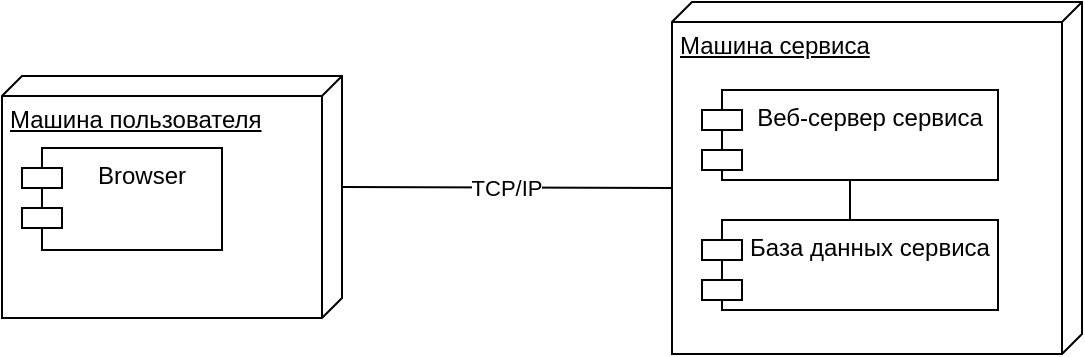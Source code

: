 <mxfile version="17.1.3" type="device"><diagram name="Page-1" id="b5b7bab2-c9e2-2cf4-8b2a-24fd1a2a6d21"><mxGraphModel dx="581" dy="541" grid="1" gridSize="10" guides="1" tooltips="1" connect="1" arrows="1" fold="1" page="1" pageScale="1" pageWidth="827" pageHeight="1169" background="none" math="0" shadow="0"><root><mxCell id="0"/><mxCell id="1" parent="0"/><mxCell id="NJmQ1WU-ZfH4VlM48CbO-4" value="Машина сервиса" style="verticalAlign=top;align=left;spacingTop=8;spacingLeft=2;spacingRight=12;shape=cube;size=10;direction=south;fontStyle=4;html=1;" vertex="1" parent="1"><mxGeometry x="475" y="345" width="205" height="176" as="geometry"/></mxCell><mxCell id="NJmQ1WU-ZfH4VlM48CbO-5" value="Машина пользователя" style="verticalAlign=top;align=left;spacingTop=8;spacingLeft=2;spacingRight=12;shape=cube;size=10;direction=south;fontStyle=4;html=1;" vertex="1" parent="1"><mxGeometry x="140" y="382" width="170" height="121" as="geometry"/></mxCell><mxCell id="NJmQ1WU-ZfH4VlM48CbO-7" value="TCP/IP" style="endArrow=none;html=1;rounded=0;exitX=0;exitY=0;exitDx=55.5;exitDy=0;exitPerimeter=0;entryX=0;entryY=0;entryDx=93;entryDy=205;entryPerimeter=0;" edge="1" parent="1" source="NJmQ1WU-ZfH4VlM48CbO-5" target="NJmQ1WU-ZfH4VlM48CbO-4"><mxGeometry width="50" height="50" relative="1" as="geometry"><mxPoint x="438" y="469" as="sourcePoint"/><mxPoint x="430" y="450" as="targetPoint"/></mxGeometry></mxCell><mxCell id="NJmQ1WU-ZfH4VlM48CbO-12" value="Веб-сервер сервиса" style="shape=module;align=left;spacingLeft=20;align=center;verticalAlign=top;" vertex="1" parent="1"><mxGeometry x="490" y="389" width="148" height="45" as="geometry"/></mxCell><mxCell id="NJmQ1WU-ZfH4VlM48CbO-14" value="База данных сервиса" style="shape=module;align=left;spacingLeft=20;align=center;verticalAlign=top;" vertex="1" parent="1"><mxGeometry x="490" y="454" width="148" height="45" as="geometry"/></mxCell><mxCell id="NJmQ1WU-ZfH4VlM48CbO-15" value="" style="endArrow=none;html=1;rounded=0;exitX=0.5;exitY=0;exitDx=0;exitDy=0;entryX=0.5;entryY=1;entryDx=0;entryDy=0;" edge="1" parent="1" source="NJmQ1WU-ZfH4VlM48CbO-14" target="NJmQ1WU-ZfH4VlM48CbO-12"><mxGeometry width="50" height="50" relative="1" as="geometry"><mxPoint x="746.5" y="233" as="sourcePoint"/><mxPoint x="746.5" y="212" as="targetPoint"/></mxGeometry></mxCell><mxCell id="NJmQ1WU-ZfH4VlM48CbO-16" value="Browser" style="shape=module;align=left;spacingLeft=20;align=center;verticalAlign=top;" vertex="1" parent="1"><mxGeometry x="150" y="418" width="100" height="51" as="geometry"/></mxCell></root></mxGraphModel></diagram></mxfile>